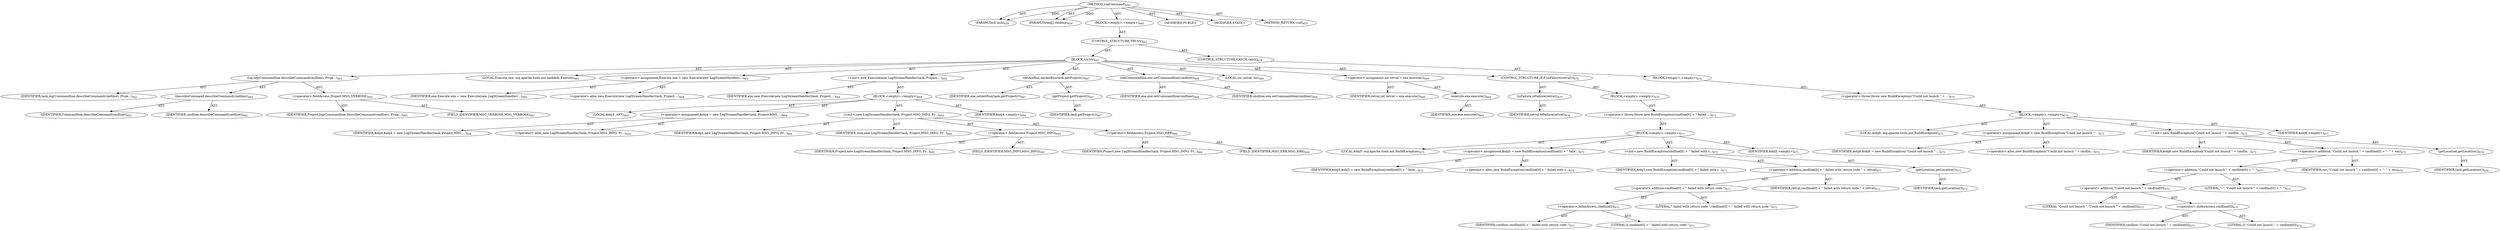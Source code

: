 digraph "runCommand" {  
"111669149721" [label = <(METHOD,runCommand)<SUB>659</SUB>> ]
"115964117051" [label = <(PARAM,Task task)<SUB>659</SUB>> ]
"115964117052" [label = <(PARAM,String[] cmdline)<SUB>659</SUB>> ]
"25769803863" [label = <(BLOCK,&lt;empty&gt;,&lt;empty&gt;)<SUB>660</SUB>> ]
"47244640314" [label = <(CONTROL_STRUCTURE,TRY,try)<SUB>661</SUB>> ]
"25769803864" [label = <(BLOCK,try,try)<SUB>661</SUB>> ]
"30064771354" [label = <(log,log(Commandline.describeCommand(cmdline), Proje...)<SUB>662</SUB>> ]
"68719476975" [label = <(IDENTIFIER,task,log(Commandline.describeCommand(cmdline), Proje...)<SUB>662</SUB>> ]
"30064771355" [label = <(describeCommand,describeCommand(cmdline))<SUB>662</SUB>> ]
"68719476976" [label = <(IDENTIFIER,Commandline,describeCommand(cmdline))<SUB>662</SUB>> ]
"68719476977" [label = <(IDENTIFIER,cmdline,describeCommand(cmdline))<SUB>662</SUB>> ]
"30064771356" [label = <(&lt;operator&gt;.fieldAccess,Project.MSG_VERBOSE)<SUB>663</SUB>> ]
"68719476978" [label = <(IDENTIFIER,Project,log(Commandline.describeCommand(cmdline), Proje...)<SUB>663</SUB>> ]
"55834574919" [label = <(FIELD_IDENTIFIER,MSG_VERBOSE,MSG_VERBOSE)<SUB>663</SUB>> ]
"94489280541" [label = <(LOCAL,Execute exe: org.apache.tools.ant.taskdefs.Execute)<SUB>664</SUB>> ]
"30064771357" [label = <(&lt;operator&gt;.assignment,Execute exe = new Execute(new LogStreamHandler(...)<SUB>664</SUB>> ]
"68719476979" [label = <(IDENTIFIER,exe,Execute exe = new Execute(new LogStreamHandler(...)<SUB>664</SUB>> ]
"30064771358" [label = <(&lt;operator&gt;.alloc,new Execute(new LogStreamHandler(task, Project....)<SUB>664</SUB>> ]
"30064771359" [label = <(&lt;init&gt;,new Execute(new LogStreamHandler(task, Project....)<SUB>664</SUB>> ]
"68719476980" [label = <(IDENTIFIER,exe,new Execute(new LogStreamHandler(task, Project....)<SUB>664</SUB>> ]
"25769803865" [label = <(BLOCK,&lt;empty&gt;,&lt;empty&gt;)<SUB>664</SUB>> ]
"94489280542" [label = <(LOCAL,$obj4: ANY)<SUB>664</SUB>> ]
"30064771360" [label = <(&lt;operator&gt;.assignment,$obj4 = new LogStreamHandler(task, Project.MSG_...)<SUB>664</SUB>> ]
"68719476981" [label = <(IDENTIFIER,$obj4,$obj4 = new LogStreamHandler(task, Project.MSG_...)<SUB>664</SUB>> ]
"30064771361" [label = <(&lt;operator&gt;.alloc,new LogStreamHandler(task, Project.MSG_INFO, Pr...)<SUB>664</SUB>> ]
"30064771362" [label = <(&lt;init&gt;,new LogStreamHandler(task, Project.MSG_INFO, Pr...)<SUB>664</SUB>> ]
"68719476982" [label = <(IDENTIFIER,$obj4,new LogStreamHandler(task, Project.MSG_INFO, Pr...)<SUB>664</SUB>> ]
"68719476983" [label = <(IDENTIFIER,task,new LogStreamHandler(task, Project.MSG_INFO, Pr...)<SUB>664</SUB>> ]
"30064771363" [label = <(&lt;operator&gt;.fieldAccess,Project.MSG_INFO)<SUB>665</SUB>> ]
"68719476984" [label = <(IDENTIFIER,Project,new LogStreamHandler(task, Project.MSG_INFO, Pr...)<SUB>665</SUB>> ]
"55834574920" [label = <(FIELD_IDENTIFIER,MSG_INFO,MSG_INFO)<SUB>665</SUB>> ]
"30064771364" [label = <(&lt;operator&gt;.fieldAccess,Project.MSG_ERR)<SUB>666</SUB>> ]
"68719476985" [label = <(IDENTIFIER,Project,new LogStreamHandler(task, Project.MSG_INFO, Pr...)<SUB>666</SUB>> ]
"55834574921" [label = <(FIELD_IDENTIFIER,MSG_ERR,MSG_ERR)<SUB>666</SUB>> ]
"68719476986" [label = <(IDENTIFIER,$obj4,&lt;empty&gt;)<SUB>664</SUB>> ]
"30064771365" [label = <(setAntRun,setAntRun(task.getProject()))<SUB>667</SUB>> ]
"68719476987" [label = <(IDENTIFIER,exe,setAntRun(task.getProject()))<SUB>667</SUB>> ]
"30064771366" [label = <(getProject,getProject())<SUB>667</SUB>> ]
"68719476988" [label = <(IDENTIFIER,task,getProject())<SUB>667</SUB>> ]
"30064771367" [label = <(setCommandline,exe.setCommandline(cmdline))<SUB>668</SUB>> ]
"68719476989" [label = <(IDENTIFIER,exe,exe.setCommandline(cmdline))<SUB>668</SUB>> ]
"68719476990" [label = <(IDENTIFIER,cmdline,exe.setCommandline(cmdline))<SUB>668</SUB>> ]
"94489280543" [label = <(LOCAL,int retval: int)<SUB>669</SUB>> ]
"30064771368" [label = <(&lt;operator&gt;.assignment,int retval = exe.execute())<SUB>669</SUB>> ]
"68719476991" [label = <(IDENTIFIER,retval,int retval = exe.execute())<SUB>669</SUB>> ]
"30064771369" [label = <(execute,exe.execute())<SUB>669</SUB>> ]
"68719476992" [label = <(IDENTIFIER,exe,exe.execute())<SUB>669</SUB>> ]
"47244640315" [label = <(CONTROL_STRUCTURE,IF,if (isFailure(retval)))<SUB>670</SUB>> ]
"30064771370" [label = <(isFailure,isFailure(retval))<SUB>670</SUB>> ]
"68719476993" [label = <(IDENTIFIER,retval,isFailure(retval))<SUB>670</SUB>> ]
"25769803866" [label = <(BLOCK,&lt;empty&gt;,&lt;empty&gt;)<SUB>670</SUB>> ]
"30064771371" [label = <(&lt;operator&gt;.throw,throw new BuildException(cmdline[0] + &quot; failed ...)<SUB>671</SUB>> ]
"25769803867" [label = <(BLOCK,&lt;empty&gt;,&lt;empty&gt;)<SUB>671</SUB>> ]
"94489280544" [label = <(LOCAL,$obj5: org.apache.tools.ant.BuildException)<SUB>671</SUB>> ]
"30064771372" [label = <(&lt;operator&gt;.assignment,$obj5 = new BuildException(cmdline[0] + &quot; faile...)<SUB>671</SUB>> ]
"68719476994" [label = <(IDENTIFIER,$obj5,$obj5 = new BuildException(cmdline[0] + &quot; faile...)<SUB>671</SUB>> ]
"30064771373" [label = <(&lt;operator&gt;.alloc,new BuildException(cmdline[0] + &quot; failed with r...)<SUB>671</SUB>> ]
"30064771374" [label = <(&lt;init&gt;,new BuildException(cmdline[0] + &quot; failed with r...)<SUB>671</SUB>> ]
"68719476995" [label = <(IDENTIFIER,$obj5,new BuildException(cmdline[0] + &quot; failed with r...)<SUB>671</SUB>> ]
"30064771375" [label = <(&lt;operator&gt;.addition,cmdline[0] + &quot; failed with return code &quot; + retval)<SUB>671</SUB>> ]
"30064771376" [label = <(&lt;operator&gt;.addition,cmdline[0] + &quot; failed with return code &quot;)<SUB>671</SUB>> ]
"30064771377" [label = <(&lt;operator&gt;.indexAccess,cmdline[0])<SUB>671</SUB>> ]
"68719476996" [label = <(IDENTIFIER,cmdline,cmdline[0] + &quot; failed with return code &quot;)<SUB>671</SUB>> ]
"90194313293" [label = <(LITERAL,0,cmdline[0] + &quot; failed with return code &quot;)<SUB>671</SUB>> ]
"90194313294" [label = <(LITERAL,&quot; failed with return code &quot;,cmdline[0] + &quot; failed with return code &quot;)<SUB>672</SUB>> ]
"68719476997" [label = <(IDENTIFIER,retval,cmdline[0] + &quot; failed with return code &quot; + retval)<SUB>672</SUB>> ]
"30064771378" [label = <(getLocation,getLocation())<SUB>672</SUB>> ]
"68719476998" [label = <(IDENTIFIER,task,getLocation())<SUB>672</SUB>> ]
"68719476999" [label = <(IDENTIFIER,$obj5,&lt;empty&gt;)<SUB>671</SUB>> ]
"47244640316" [label = <(CONTROL_STRUCTURE,CATCH,catch)<SUB>674</SUB>> ]
"25769803868" [label = <(BLOCK,&lt;empty&gt;,&lt;empty&gt;)<SUB>674</SUB>> ]
"30064771379" [label = <(&lt;operator&gt;.throw,throw new BuildException(&quot;Could not launch &quot; + ...)<SUB>675</SUB>> ]
"25769803869" [label = <(BLOCK,&lt;empty&gt;,&lt;empty&gt;)<SUB>675</SUB>> ]
"94489280545" [label = <(LOCAL,$obj6: org.apache.tools.ant.BuildException)<SUB>675</SUB>> ]
"30064771380" [label = <(&lt;operator&gt;.assignment,$obj6 = new BuildException(&quot;Could not launch &quot; ...)<SUB>675</SUB>> ]
"68719477000" [label = <(IDENTIFIER,$obj6,$obj6 = new BuildException(&quot;Could not launch &quot; ...)<SUB>675</SUB>> ]
"30064771381" [label = <(&lt;operator&gt;.alloc,new BuildException(&quot;Could not launch &quot; + cmdlin...)<SUB>675</SUB>> ]
"30064771382" [label = <(&lt;init&gt;,new BuildException(&quot;Could not launch &quot; + cmdlin...)<SUB>675</SUB>> ]
"68719477001" [label = <(IDENTIFIER,$obj6,new BuildException(&quot;Could not launch &quot; + cmdlin...)<SUB>675</SUB>> ]
"30064771383" [label = <(&lt;operator&gt;.addition,&quot;Could not launch &quot; + cmdline[0] + &quot;: &quot; + exc)<SUB>675</SUB>> ]
"30064771384" [label = <(&lt;operator&gt;.addition,&quot;Could not launch &quot; + cmdline[0] + &quot;: &quot;)<SUB>675</SUB>> ]
"30064771385" [label = <(&lt;operator&gt;.addition,&quot;Could not launch &quot; + cmdline[0])<SUB>675</SUB>> ]
"90194313295" [label = <(LITERAL,&quot;Could not launch &quot;,&quot;Could not launch &quot; + cmdline[0])<SUB>675</SUB>> ]
"30064771386" [label = <(&lt;operator&gt;.indexAccess,cmdline[0])<SUB>675</SUB>> ]
"68719477002" [label = <(IDENTIFIER,cmdline,&quot;Could not launch &quot; + cmdline[0])<SUB>675</SUB>> ]
"90194313296" [label = <(LITERAL,0,&quot;Could not launch &quot; + cmdline[0])<SUB>675</SUB>> ]
"90194313297" [label = <(LITERAL,&quot;: &quot;,&quot;Could not launch &quot; + cmdline[0] + &quot;: &quot;)<SUB>675</SUB>> ]
"68719477003" [label = <(IDENTIFIER,exc,&quot;Could not launch &quot; + cmdline[0] + &quot;: &quot; + exc)<SUB>676</SUB>> ]
"30064771387" [label = <(getLocation,getLocation())<SUB>676</SUB>> ]
"68719477004" [label = <(IDENTIFIER,task,getLocation())<SUB>676</SUB>> ]
"68719477005" [label = <(IDENTIFIER,$obj6,&lt;empty&gt;)<SUB>675</SUB>> ]
"133143986248" [label = <(MODIFIER,PUBLIC)> ]
"133143986249" [label = <(MODIFIER,STATIC)> ]
"128849018905" [label = <(METHOD_RETURN,void)<SUB>659</SUB>> ]
  "111669149721" -> "115964117051"  [ label = "AST: "] 
  "111669149721" -> "115964117052"  [ label = "AST: "] 
  "111669149721" -> "25769803863"  [ label = "AST: "] 
  "111669149721" -> "133143986248"  [ label = "AST: "] 
  "111669149721" -> "133143986249"  [ label = "AST: "] 
  "111669149721" -> "128849018905"  [ label = "AST: "] 
  "25769803863" -> "47244640314"  [ label = "AST: "] 
  "47244640314" -> "25769803864"  [ label = "AST: "] 
  "47244640314" -> "47244640316"  [ label = "AST: "] 
  "25769803864" -> "30064771354"  [ label = "AST: "] 
  "25769803864" -> "94489280541"  [ label = "AST: "] 
  "25769803864" -> "30064771357"  [ label = "AST: "] 
  "25769803864" -> "30064771359"  [ label = "AST: "] 
  "25769803864" -> "30064771365"  [ label = "AST: "] 
  "25769803864" -> "30064771367"  [ label = "AST: "] 
  "25769803864" -> "94489280543"  [ label = "AST: "] 
  "25769803864" -> "30064771368"  [ label = "AST: "] 
  "25769803864" -> "47244640315"  [ label = "AST: "] 
  "30064771354" -> "68719476975"  [ label = "AST: "] 
  "30064771354" -> "30064771355"  [ label = "AST: "] 
  "30064771354" -> "30064771356"  [ label = "AST: "] 
  "30064771355" -> "68719476976"  [ label = "AST: "] 
  "30064771355" -> "68719476977"  [ label = "AST: "] 
  "30064771356" -> "68719476978"  [ label = "AST: "] 
  "30064771356" -> "55834574919"  [ label = "AST: "] 
  "30064771357" -> "68719476979"  [ label = "AST: "] 
  "30064771357" -> "30064771358"  [ label = "AST: "] 
  "30064771359" -> "68719476980"  [ label = "AST: "] 
  "30064771359" -> "25769803865"  [ label = "AST: "] 
  "25769803865" -> "94489280542"  [ label = "AST: "] 
  "25769803865" -> "30064771360"  [ label = "AST: "] 
  "25769803865" -> "30064771362"  [ label = "AST: "] 
  "25769803865" -> "68719476986"  [ label = "AST: "] 
  "30064771360" -> "68719476981"  [ label = "AST: "] 
  "30064771360" -> "30064771361"  [ label = "AST: "] 
  "30064771362" -> "68719476982"  [ label = "AST: "] 
  "30064771362" -> "68719476983"  [ label = "AST: "] 
  "30064771362" -> "30064771363"  [ label = "AST: "] 
  "30064771362" -> "30064771364"  [ label = "AST: "] 
  "30064771363" -> "68719476984"  [ label = "AST: "] 
  "30064771363" -> "55834574920"  [ label = "AST: "] 
  "30064771364" -> "68719476985"  [ label = "AST: "] 
  "30064771364" -> "55834574921"  [ label = "AST: "] 
  "30064771365" -> "68719476987"  [ label = "AST: "] 
  "30064771365" -> "30064771366"  [ label = "AST: "] 
  "30064771366" -> "68719476988"  [ label = "AST: "] 
  "30064771367" -> "68719476989"  [ label = "AST: "] 
  "30064771367" -> "68719476990"  [ label = "AST: "] 
  "30064771368" -> "68719476991"  [ label = "AST: "] 
  "30064771368" -> "30064771369"  [ label = "AST: "] 
  "30064771369" -> "68719476992"  [ label = "AST: "] 
  "47244640315" -> "30064771370"  [ label = "AST: "] 
  "47244640315" -> "25769803866"  [ label = "AST: "] 
  "30064771370" -> "68719476993"  [ label = "AST: "] 
  "25769803866" -> "30064771371"  [ label = "AST: "] 
  "30064771371" -> "25769803867"  [ label = "AST: "] 
  "25769803867" -> "94489280544"  [ label = "AST: "] 
  "25769803867" -> "30064771372"  [ label = "AST: "] 
  "25769803867" -> "30064771374"  [ label = "AST: "] 
  "25769803867" -> "68719476999"  [ label = "AST: "] 
  "30064771372" -> "68719476994"  [ label = "AST: "] 
  "30064771372" -> "30064771373"  [ label = "AST: "] 
  "30064771374" -> "68719476995"  [ label = "AST: "] 
  "30064771374" -> "30064771375"  [ label = "AST: "] 
  "30064771374" -> "30064771378"  [ label = "AST: "] 
  "30064771375" -> "30064771376"  [ label = "AST: "] 
  "30064771375" -> "68719476997"  [ label = "AST: "] 
  "30064771376" -> "30064771377"  [ label = "AST: "] 
  "30064771376" -> "90194313294"  [ label = "AST: "] 
  "30064771377" -> "68719476996"  [ label = "AST: "] 
  "30064771377" -> "90194313293"  [ label = "AST: "] 
  "30064771378" -> "68719476998"  [ label = "AST: "] 
  "47244640316" -> "25769803868"  [ label = "AST: "] 
  "25769803868" -> "30064771379"  [ label = "AST: "] 
  "30064771379" -> "25769803869"  [ label = "AST: "] 
  "25769803869" -> "94489280545"  [ label = "AST: "] 
  "25769803869" -> "30064771380"  [ label = "AST: "] 
  "25769803869" -> "30064771382"  [ label = "AST: "] 
  "25769803869" -> "68719477005"  [ label = "AST: "] 
  "30064771380" -> "68719477000"  [ label = "AST: "] 
  "30064771380" -> "30064771381"  [ label = "AST: "] 
  "30064771382" -> "68719477001"  [ label = "AST: "] 
  "30064771382" -> "30064771383"  [ label = "AST: "] 
  "30064771382" -> "30064771387"  [ label = "AST: "] 
  "30064771383" -> "30064771384"  [ label = "AST: "] 
  "30064771383" -> "68719477003"  [ label = "AST: "] 
  "30064771384" -> "30064771385"  [ label = "AST: "] 
  "30064771384" -> "90194313297"  [ label = "AST: "] 
  "30064771385" -> "90194313295"  [ label = "AST: "] 
  "30064771385" -> "30064771386"  [ label = "AST: "] 
  "30064771386" -> "68719477002"  [ label = "AST: "] 
  "30064771386" -> "90194313296"  [ label = "AST: "] 
  "30064771387" -> "68719477004"  [ label = "AST: "] 
  "111669149721" -> "115964117051"  [ label = "DDG: "] 
  "111669149721" -> "115964117052"  [ label = "DDG: "] 
}

